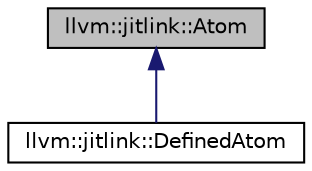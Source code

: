 digraph "llvm::jitlink::Atom"
{
 // LATEX_PDF_SIZE
  bgcolor="transparent";
  edge [fontname="Helvetica",fontsize="10",labelfontname="Helvetica",labelfontsize="10"];
  node [fontname="Helvetica",fontsize="10",shape="box"];
  Node1 [label="llvm::jitlink::Atom",height=0.2,width=0.4,color="black", fillcolor="grey75", style="filled", fontcolor="black",tooltip="Base Atom class. Used by absolute and undefined atoms."];
  Node1 -> Node2 [dir="back",color="midnightblue",fontsize="10",style="solid",fontname="Helvetica"];
  Node2 [label="llvm::jitlink::DefinedAtom",height=0.2,width=0.4,color="black",URL="$classllvm_1_1jitlink_1_1DefinedAtom.html",tooltip="Defined atom class."];
}
